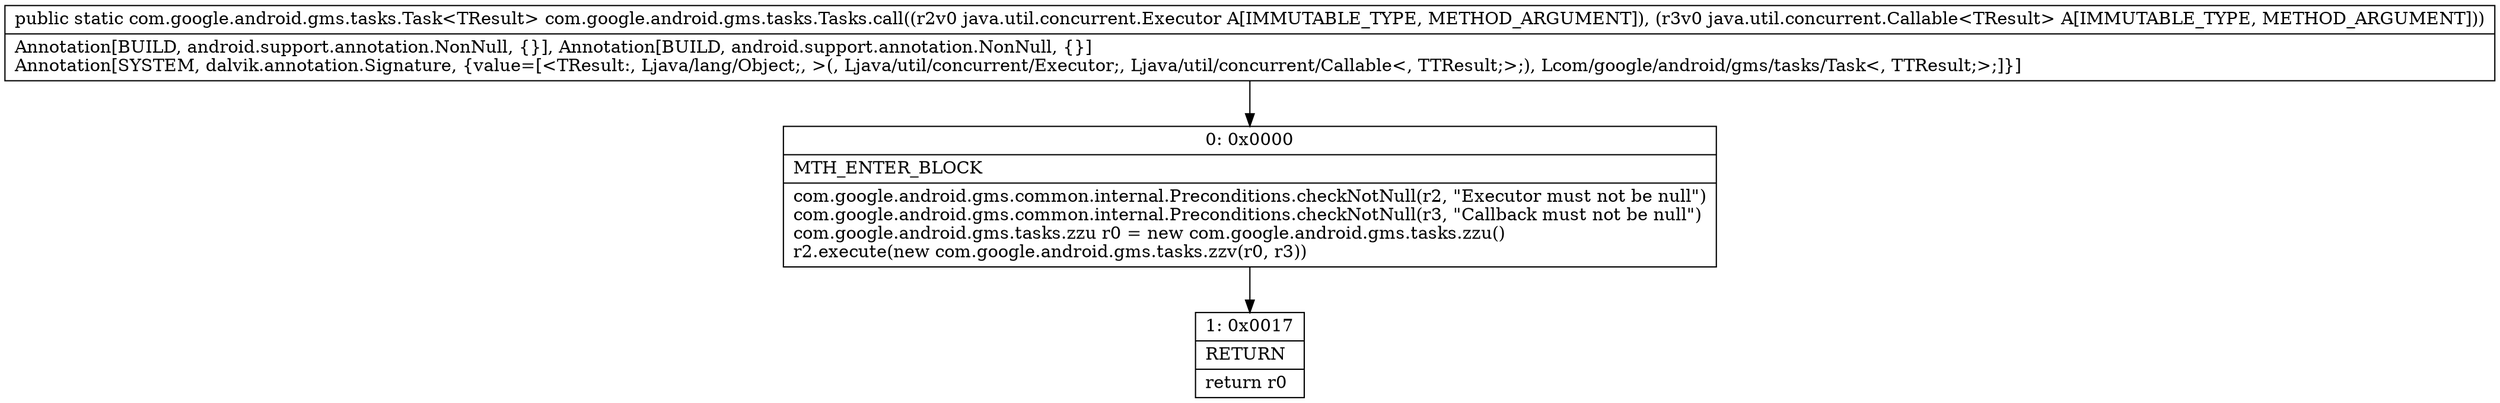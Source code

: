 digraph "CFG forcom.google.android.gms.tasks.Tasks.call(Ljava\/util\/concurrent\/Executor;Ljava\/util\/concurrent\/Callable;)Lcom\/google\/android\/gms\/tasks\/Task;" {
Node_0 [shape=record,label="{0\:\ 0x0000|MTH_ENTER_BLOCK\l|com.google.android.gms.common.internal.Preconditions.checkNotNull(r2, \"Executor must not be null\")\lcom.google.android.gms.common.internal.Preconditions.checkNotNull(r3, \"Callback must not be null\")\lcom.google.android.gms.tasks.zzu r0 = new com.google.android.gms.tasks.zzu()\lr2.execute(new com.google.android.gms.tasks.zzv(r0, r3))\l}"];
Node_1 [shape=record,label="{1\:\ 0x0017|RETURN\l|return r0\l}"];
MethodNode[shape=record,label="{public static com.google.android.gms.tasks.Task\<TResult\> com.google.android.gms.tasks.Tasks.call((r2v0 java.util.concurrent.Executor A[IMMUTABLE_TYPE, METHOD_ARGUMENT]), (r3v0 java.util.concurrent.Callable\<TResult\> A[IMMUTABLE_TYPE, METHOD_ARGUMENT]))  | Annotation[BUILD, android.support.annotation.NonNull, \{\}], Annotation[BUILD, android.support.annotation.NonNull, \{\}]\lAnnotation[SYSTEM, dalvik.annotation.Signature, \{value=[\<TResult:, Ljava\/lang\/Object;, \>(, Ljava\/util\/concurrent\/Executor;, Ljava\/util\/concurrent\/Callable\<, TTResult;\>;), Lcom\/google\/android\/gms\/tasks\/Task\<, TTResult;\>;]\}]\l}"];
MethodNode -> Node_0;
Node_0 -> Node_1;
}


